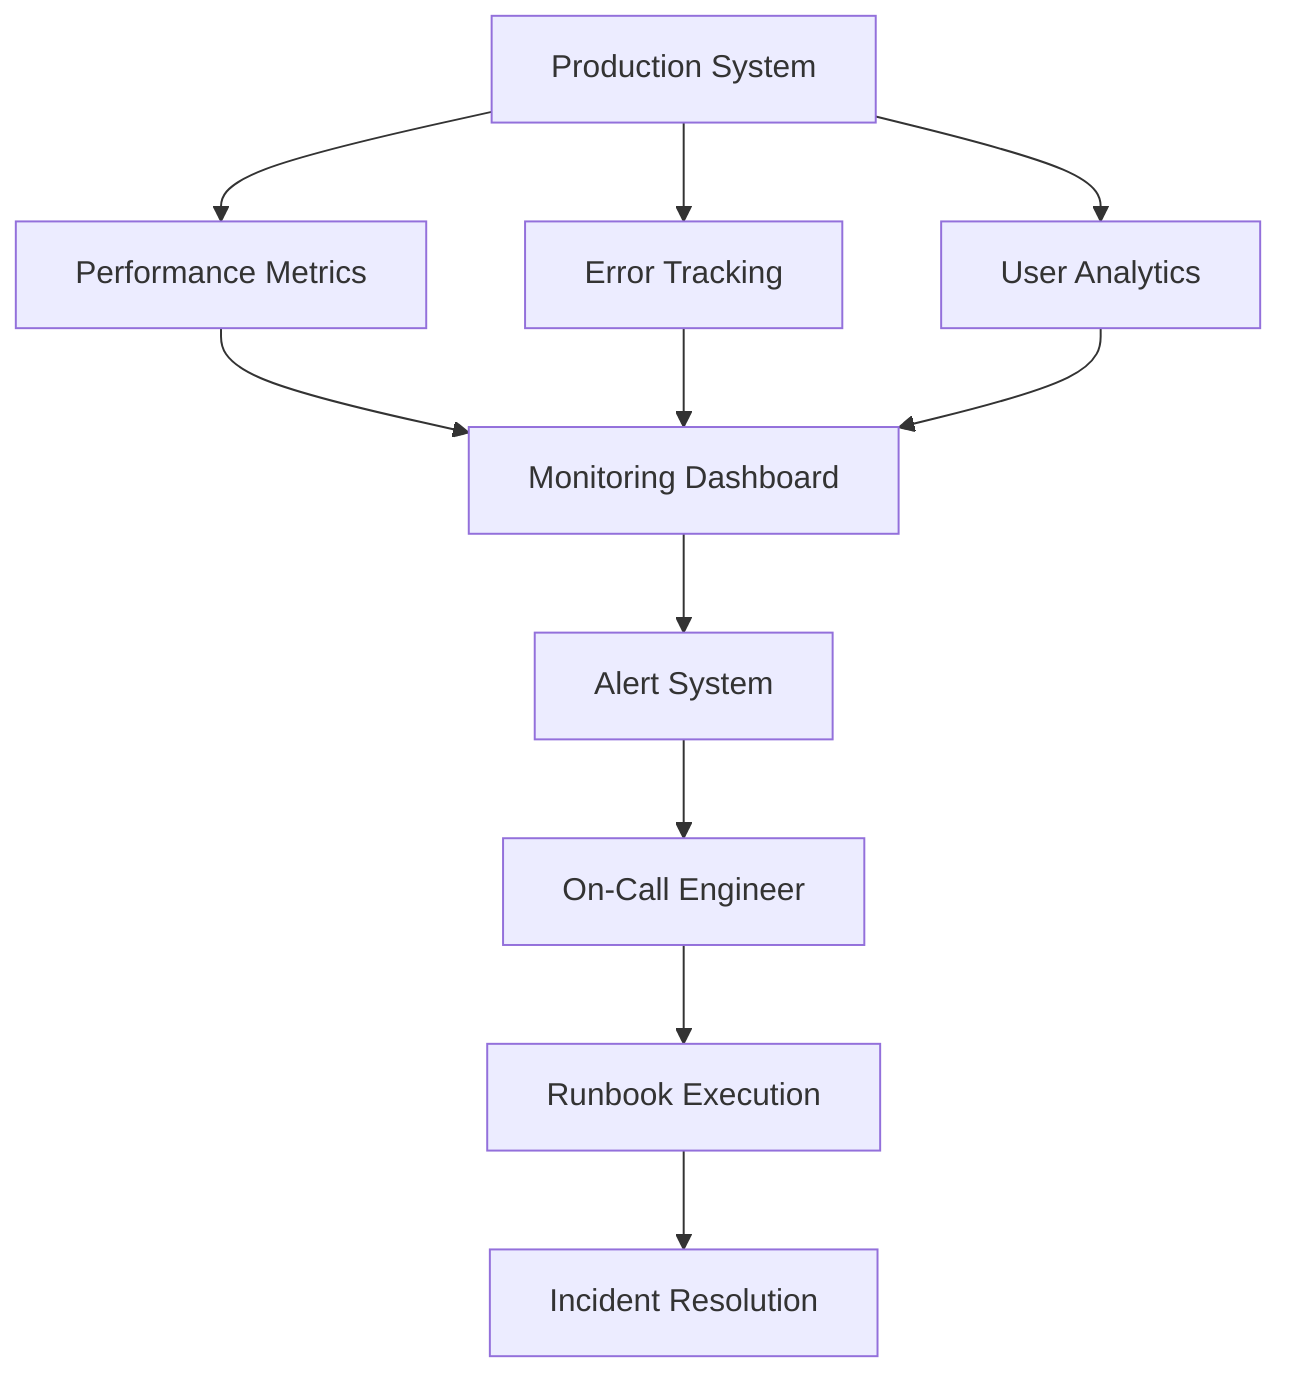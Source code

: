 graph TD
    A[Production System] --> B[Performance Metrics]
    A --> C[Error Tracking]
    A --> D[User Analytics]
    B --> E[Monitoring Dashboard]
    C --> E
    D --> E
    E --> F[Alert System]
    F --> G[On-Call Engineer]
    G --> H[Runbook Execution]
    H --> I[Incident Resolution]